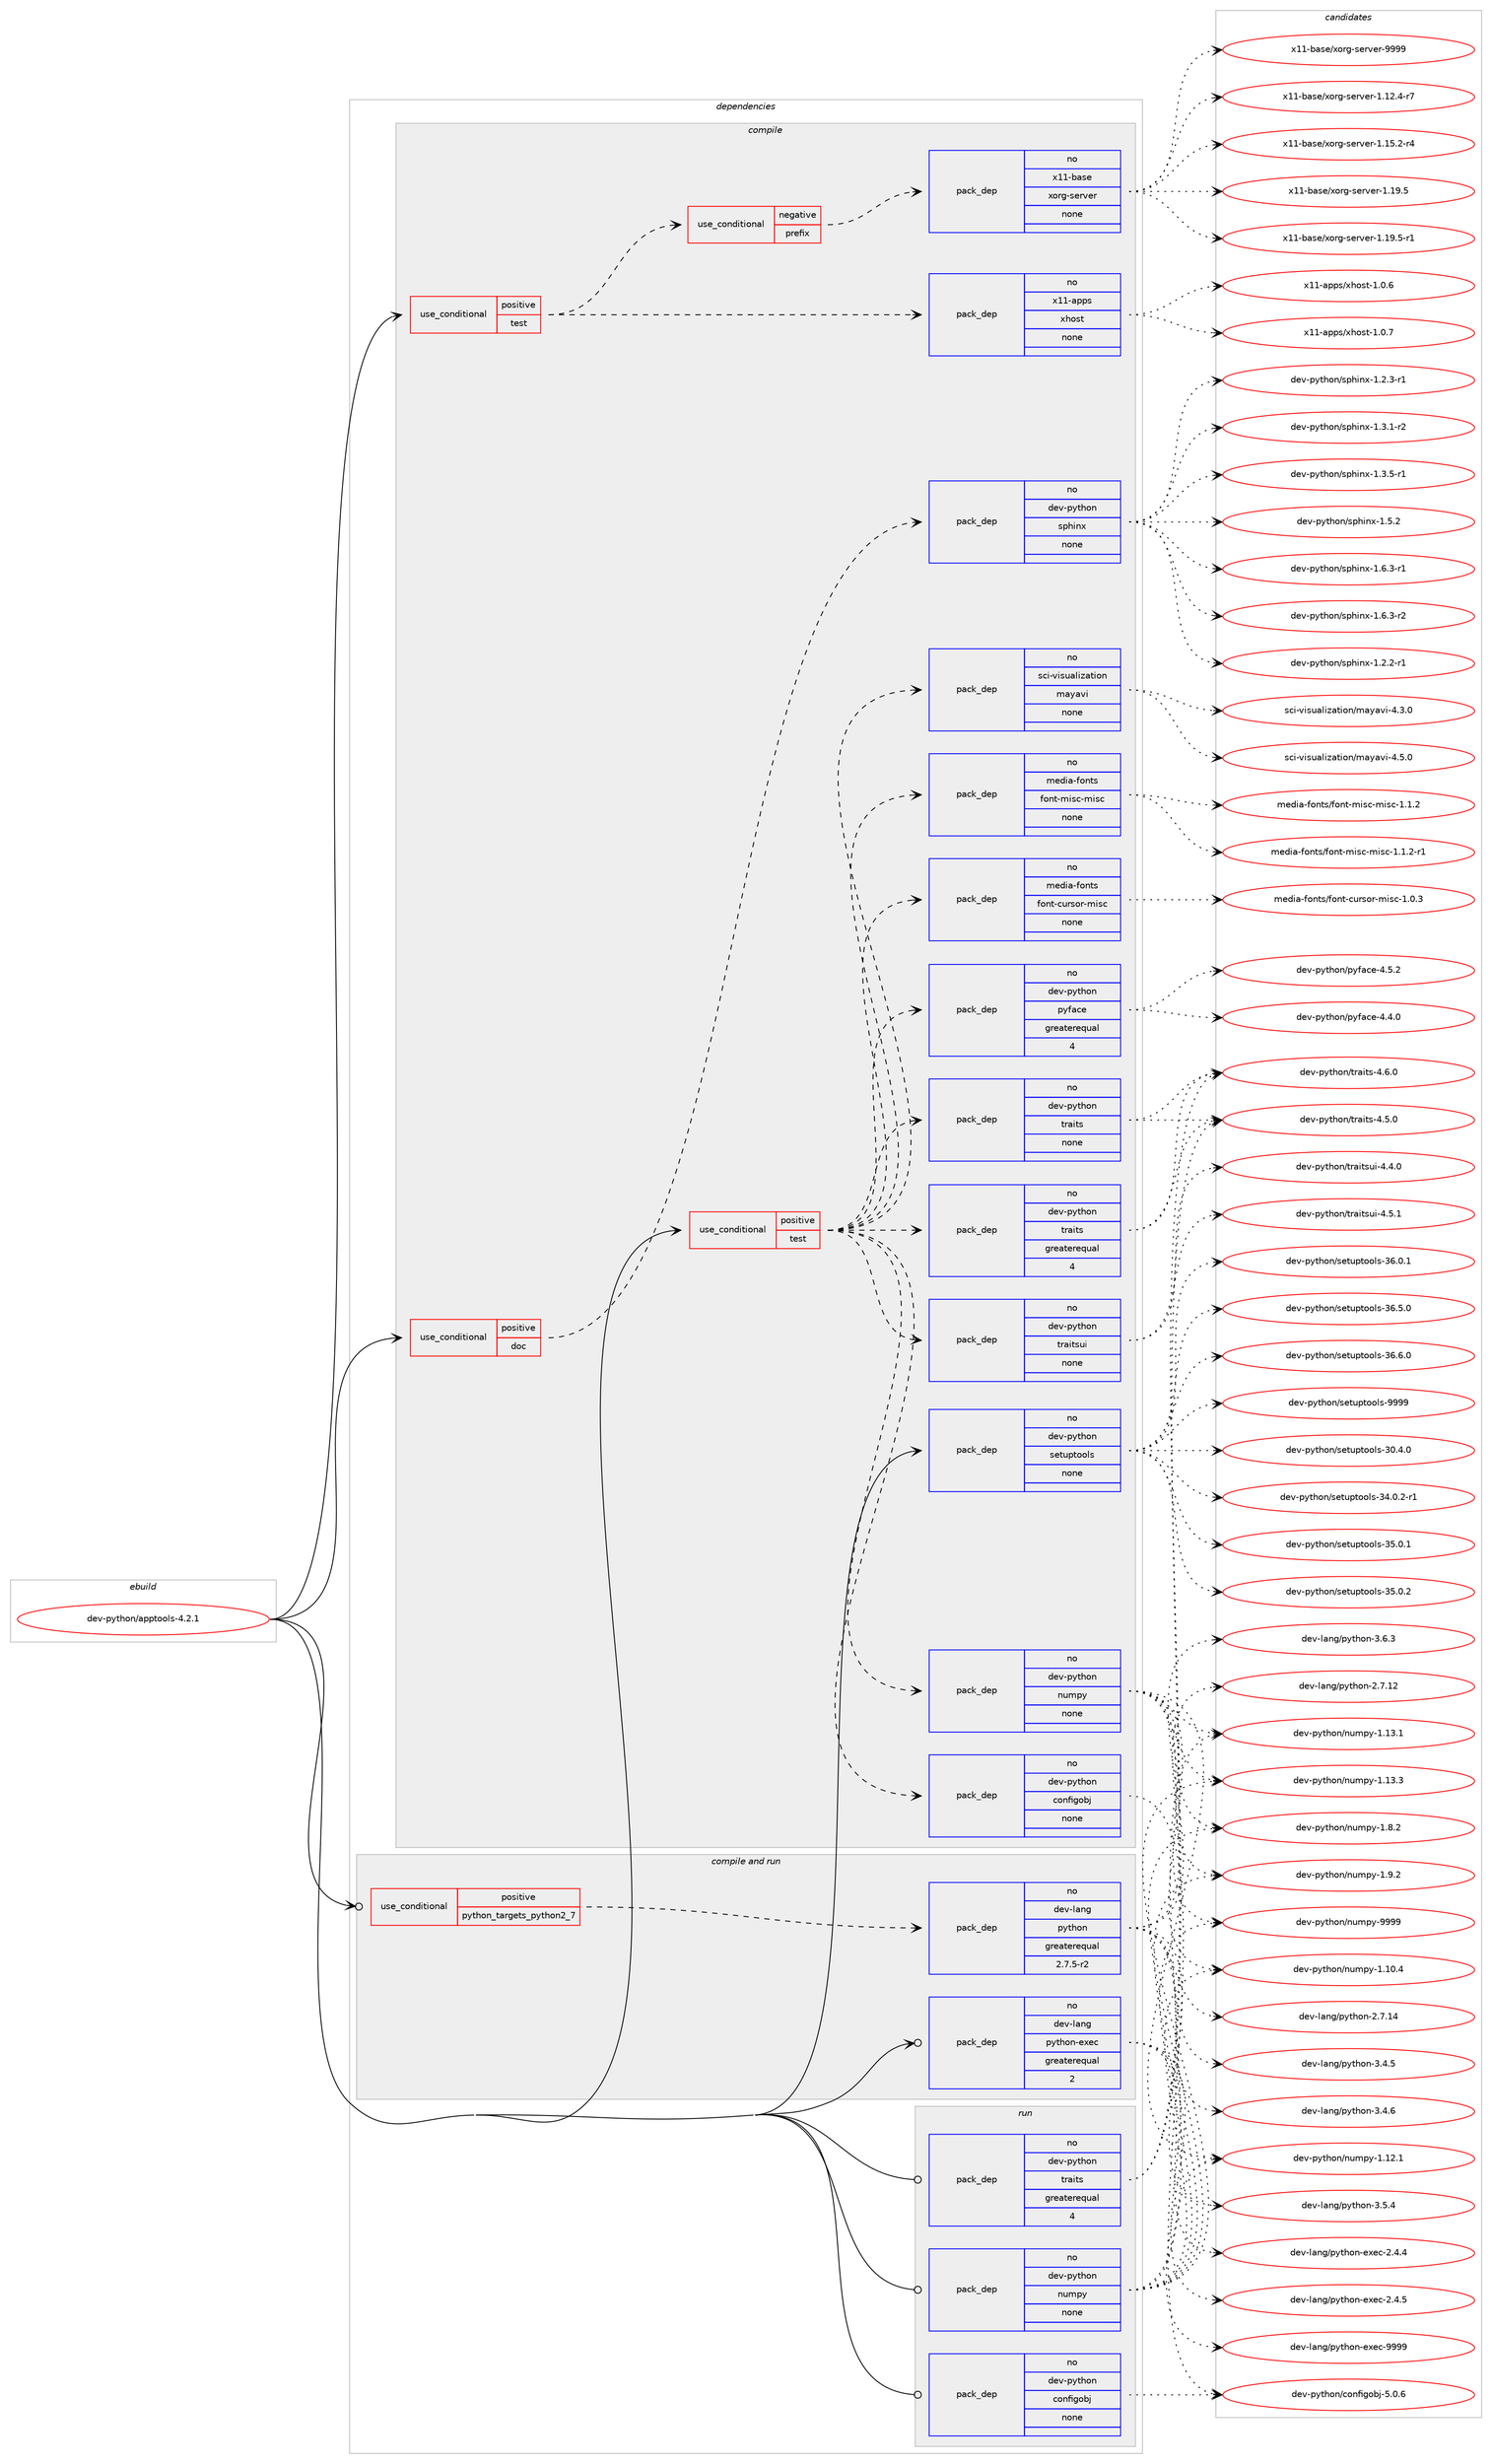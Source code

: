 digraph prolog {

# *************
# Graph options
# *************

newrank=true;
concentrate=true;
compound=true;
graph [rankdir=LR,fontname=Helvetica,fontsize=10,ranksep=1.5];#, ranksep=2.5, nodesep=0.2];
edge  [arrowhead=vee];
node  [fontname=Helvetica,fontsize=10];

# **********
# The ebuild
# **********

subgraph cluster_leftcol {
color=gray;
rank=same;
label=<<i>ebuild</i>>;
id [label="dev-python/apptools-4.2.1", color=red, width=4, href="../dev-python/apptools-4.2.1.svg"];
}

# ****************
# The dependencies
# ****************

subgraph cluster_midcol {
color=gray;
label=<<i>dependencies</i>>;
subgraph cluster_compile {
fillcolor="#eeeeee";
style=filled;
label=<<i>compile</i>>;
subgraph cond29433 {
dependency146399 [label=<<TABLE BORDER="0" CELLBORDER="1" CELLSPACING="0" CELLPADDING="4"><TR><TD ROWSPAN="3" CELLPADDING="10">use_conditional</TD></TR><TR><TD>positive</TD></TR><TR><TD>doc</TD></TR></TABLE>>, shape=none, color=red];
subgraph pack113149 {
dependency146400 [label=<<TABLE BORDER="0" CELLBORDER="1" CELLSPACING="0" CELLPADDING="4" WIDTH="220"><TR><TD ROWSPAN="6" CELLPADDING="30">pack_dep</TD></TR><TR><TD WIDTH="110">no</TD></TR><TR><TD>dev-python</TD></TR><TR><TD>sphinx</TD></TR><TR><TD>none</TD></TR><TR><TD></TD></TR></TABLE>>, shape=none, color=blue];
}
dependency146399:e -> dependency146400:w [weight=20,style="dashed",arrowhead="vee"];
}
id:e -> dependency146399:w [weight=20,style="solid",arrowhead="vee"];
subgraph cond29434 {
dependency146401 [label=<<TABLE BORDER="0" CELLBORDER="1" CELLSPACING="0" CELLPADDING="4"><TR><TD ROWSPAN="3" CELLPADDING="10">use_conditional</TD></TR><TR><TD>positive</TD></TR><TR><TD>test</TD></TR></TABLE>>, shape=none, color=red];
subgraph cond29435 {
dependency146402 [label=<<TABLE BORDER="0" CELLBORDER="1" CELLSPACING="0" CELLPADDING="4"><TR><TD ROWSPAN="3" CELLPADDING="10">use_conditional</TD></TR><TR><TD>negative</TD></TR><TR><TD>prefix</TD></TR></TABLE>>, shape=none, color=red];
subgraph pack113150 {
dependency146403 [label=<<TABLE BORDER="0" CELLBORDER="1" CELLSPACING="0" CELLPADDING="4" WIDTH="220"><TR><TD ROWSPAN="6" CELLPADDING="30">pack_dep</TD></TR><TR><TD WIDTH="110">no</TD></TR><TR><TD>x11-base</TD></TR><TR><TD>xorg-server</TD></TR><TR><TD>none</TD></TR><TR><TD></TD></TR></TABLE>>, shape=none, color=blue];
}
dependency146402:e -> dependency146403:w [weight=20,style="dashed",arrowhead="vee"];
}
dependency146401:e -> dependency146402:w [weight=20,style="dashed",arrowhead="vee"];
subgraph pack113151 {
dependency146404 [label=<<TABLE BORDER="0" CELLBORDER="1" CELLSPACING="0" CELLPADDING="4" WIDTH="220"><TR><TD ROWSPAN="6" CELLPADDING="30">pack_dep</TD></TR><TR><TD WIDTH="110">no</TD></TR><TR><TD>x11-apps</TD></TR><TR><TD>xhost</TD></TR><TR><TD>none</TD></TR><TR><TD></TD></TR></TABLE>>, shape=none, color=blue];
}
dependency146401:e -> dependency146404:w [weight=20,style="dashed",arrowhead="vee"];
}
id:e -> dependency146401:w [weight=20,style="solid",arrowhead="vee"];
subgraph cond29436 {
dependency146405 [label=<<TABLE BORDER="0" CELLBORDER="1" CELLSPACING="0" CELLPADDING="4"><TR><TD ROWSPAN="3" CELLPADDING="10">use_conditional</TD></TR><TR><TD>positive</TD></TR><TR><TD>test</TD></TR></TABLE>>, shape=none, color=red];
subgraph pack113152 {
dependency146406 [label=<<TABLE BORDER="0" CELLBORDER="1" CELLSPACING="0" CELLPADDING="4" WIDTH="220"><TR><TD ROWSPAN="6" CELLPADDING="30">pack_dep</TD></TR><TR><TD WIDTH="110">no</TD></TR><TR><TD>dev-python</TD></TR><TR><TD>configobj</TD></TR><TR><TD>none</TD></TR><TR><TD></TD></TR></TABLE>>, shape=none, color=blue];
}
dependency146405:e -> dependency146406:w [weight=20,style="dashed",arrowhead="vee"];
subgraph pack113153 {
dependency146407 [label=<<TABLE BORDER="0" CELLBORDER="1" CELLSPACING="0" CELLPADDING="4" WIDTH="220"><TR><TD ROWSPAN="6" CELLPADDING="30">pack_dep</TD></TR><TR><TD WIDTH="110">no</TD></TR><TR><TD>dev-python</TD></TR><TR><TD>numpy</TD></TR><TR><TD>none</TD></TR><TR><TD></TD></TR></TABLE>>, shape=none, color=blue];
}
dependency146405:e -> dependency146407:w [weight=20,style="dashed",arrowhead="vee"];
subgraph pack113154 {
dependency146408 [label=<<TABLE BORDER="0" CELLBORDER="1" CELLSPACING="0" CELLPADDING="4" WIDTH="220"><TR><TD ROWSPAN="6" CELLPADDING="30">pack_dep</TD></TR><TR><TD WIDTH="110">no</TD></TR><TR><TD>dev-python</TD></TR><TR><TD>traits</TD></TR><TR><TD>greaterequal</TD></TR><TR><TD>4</TD></TR></TABLE>>, shape=none, color=blue];
}
dependency146405:e -> dependency146408:w [weight=20,style="dashed",arrowhead="vee"];
subgraph pack113155 {
dependency146409 [label=<<TABLE BORDER="0" CELLBORDER="1" CELLSPACING="0" CELLPADDING="4" WIDTH="220"><TR><TD ROWSPAN="6" CELLPADDING="30">pack_dep</TD></TR><TR><TD WIDTH="110">no</TD></TR><TR><TD>dev-python</TD></TR><TR><TD>pyface</TD></TR><TR><TD>greaterequal</TD></TR><TR><TD>4</TD></TR></TABLE>>, shape=none, color=blue];
}
dependency146405:e -> dependency146409:w [weight=20,style="dashed",arrowhead="vee"];
subgraph pack113156 {
dependency146410 [label=<<TABLE BORDER="0" CELLBORDER="1" CELLSPACING="0" CELLPADDING="4" WIDTH="220"><TR><TD ROWSPAN="6" CELLPADDING="30">pack_dep</TD></TR><TR><TD WIDTH="110">no</TD></TR><TR><TD>media-fonts</TD></TR><TR><TD>font-cursor-misc</TD></TR><TR><TD>none</TD></TR><TR><TD></TD></TR></TABLE>>, shape=none, color=blue];
}
dependency146405:e -> dependency146410:w [weight=20,style="dashed",arrowhead="vee"];
subgraph pack113157 {
dependency146411 [label=<<TABLE BORDER="0" CELLBORDER="1" CELLSPACING="0" CELLPADDING="4" WIDTH="220"><TR><TD ROWSPAN="6" CELLPADDING="30">pack_dep</TD></TR><TR><TD WIDTH="110">no</TD></TR><TR><TD>media-fonts</TD></TR><TR><TD>font-misc-misc</TD></TR><TR><TD>none</TD></TR><TR><TD></TD></TR></TABLE>>, shape=none, color=blue];
}
dependency146405:e -> dependency146411:w [weight=20,style="dashed",arrowhead="vee"];
subgraph pack113158 {
dependency146412 [label=<<TABLE BORDER="0" CELLBORDER="1" CELLSPACING="0" CELLPADDING="4" WIDTH="220"><TR><TD ROWSPAN="6" CELLPADDING="30">pack_dep</TD></TR><TR><TD WIDTH="110">no</TD></TR><TR><TD>sci-visualization</TD></TR><TR><TD>mayavi</TD></TR><TR><TD>none</TD></TR><TR><TD></TD></TR></TABLE>>, shape=none, color=blue];
}
dependency146405:e -> dependency146412:w [weight=20,style="dashed",arrowhead="vee"];
subgraph pack113159 {
dependency146413 [label=<<TABLE BORDER="0" CELLBORDER="1" CELLSPACING="0" CELLPADDING="4" WIDTH="220"><TR><TD ROWSPAN="6" CELLPADDING="30">pack_dep</TD></TR><TR><TD WIDTH="110">no</TD></TR><TR><TD>dev-python</TD></TR><TR><TD>traits</TD></TR><TR><TD>none</TD></TR><TR><TD></TD></TR></TABLE>>, shape=none, color=blue];
}
dependency146405:e -> dependency146413:w [weight=20,style="dashed",arrowhead="vee"];
subgraph pack113160 {
dependency146414 [label=<<TABLE BORDER="0" CELLBORDER="1" CELLSPACING="0" CELLPADDING="4" WIDTH="220"><TR><TD ROWSPAN="6" CELLPADDING="30">pack_dep</TD></TR><TR><TD WIDTH="110">no</TD></TR><TR><TD>dev-python</TD></TR><TR><TD>traitsui</TD></TR><TR><TD>none</TD></TR><TR><TD></TD></TR></TABLE>>, shape=none, color=blue];
}
dependency146405:e -> dependency146414:w [weight=20,style="dashed",arrowhead="vee"];
}
id:e -> dependency146405:w [weight=20,style="solid",arrowhead="vee"];
subgraph pack113161 {
dependency146415 [label=<<TABLE BORDER="0" CELLBORDER="1" CELLSPACING="0" CELLPADDING="4" WIDTH="220"><TR><TD ROWSPAN="6" CELLPADDING="30">pack_dep</TD></TR><TR><TD WIDTH="110">no</TD></TR><TR><TD>dev-python</TD></TR><TR><TD>setuptools</TD></TR><TR><TD>none</TD></TR><TR><TD></TD></TR></TABLE>>, shape=none, color=blue];
}
id:e -> dependency146415:w [weight=20,style="solid",arrowhead="vee"];
}
subgraph cluster_compileandrun {
fillcolor="#eeeeee";
style=filled;
label=<<i>compile and run</i>>;
subgraph cond29437 {
dependency146416 [label=<<TABLE BORDER="0" CELLBORDER="1" CELLSPACING="0" CELLPADDING="4"><TR><TD ROWSPAN="3" CELLPADDING="10">use_conditional</TD></TR><TR><TD>positive</TD></TR><TR><TD>python_targets_python2_7</TD></TR></TABLE>>, shape=none, color=red];
subgraph pack113162 {
dependency146417 [label=<<TABLE BORDER="0" CELLBORDER="1" CELLSPACING="0" CELLPADDING="4" WIDTH="220"><TR><TD ROWSPAN="6" CELLPADDING="30">pack_dep</TD></TR><TR><TD WIDTH="110">no</TD></TR><TR><TD>dev-lang</TD></TR><TR><TD>python</TD></TR><TR><TD>greaterequal</TD></TR><TR><TD>2.7.5-r2</TD></TR></TABLE>>, shape=none, color=blue];
}
dependency146416:e -> dependency146417:w [weight=20,style="dashed",arrowhead="vee"];
}
id:e -> dependency146416:w [weight=20,style="solid",arrowhead="odotvee"];
subgraph pack113163 {
dependency146418 [label=<<TABLE BORDER="0" CELLBORDER="1" CELLSPACING="0" CELLPADDING="4" WIDTH="220"><TR><TD ROWSPAN="6" CELLPADDING="30">pack_dep</TD></TR><TR><TD WIDTH="110">no</TD></TR><TR><TD>dev-lang</TD></TR><TR><TD>python-exec</TD></TR><TR><TD>greaterequal</TD></TR><TR><TD>2</TD></TR></TABLE>>, shape=none, color=blue];
}
id:e -> dependency146418:w [weight=20,style="solid",arrowhead="odotvee"];
}
subgraph cluster_run {
fillcolor="#eeeeee";
style=filled;
label=<<i>run</i>>;
subgraph pack113164 {
dependency146419 [label=<<TABLE BORDER="0" CELLBORDER="1" CELLSPACING="0" CELLPADDING="4" WIDTH="220"><TR><TD ROWSPAN="6" CELLPADDING="30">pack_dep</TD></TR><TR><TD WIDTH="110">no</TD></TR><TR><TD>dev-python</TD></TR><TR><TD>configobj</TD></TR><TR><TD>none</TD></TR><TR><TD></TD></TR></TABLE>>, shape=none, color=blue];
}
id:e -> dependency146419:w [weight=20,style="solid",arrowhead="odot"];
subgraph pack113165 {
dependency146420 [label=<<TABLE BORDER="0" CELLBORDER="1" CELLSPACING="0" CELLPADDING="4" WIDTH="220"><TR><TD ROWSPAN="6" CELLPADDING="30">pack_dep</TD></TR><TR><TD WIDTH="110">no</TD></TR><TR><TD>dev-python</TD></TR><TR><TD>numpy</TD></TR><TR><TD>none</TD></TR><TR><TD></TD></TR></TABLE>>, shape=none, color=blue];
}
id:e -> dependency146420:w [weight=20,style="solid",arrowhead="odot"];
subgraph pack113166 {
dependency146421 [label=<<TABLE BORDER="0" CELLBORDER="1" CELLSPACING="0" CELLPADDING="4" WIDTH="220"><TR><TD ROWSPAN="6" CELLPADDING="30">pack_dep</TD></TR><TR><TD WIDTH="110">no</TD></TR><TR><TD>dev-python</TD></TR><TR><TD>traits</TD></TR><TR><TD>greaterequal</TD></TR><TR><TD>4</TD></TR></TABLE>>, shape=none, color=blue];
}
id:e -> dependency146421:w [weight=20,style="solid",arrowhead="odot"];
}
}

# **************
# The candidates
# **************

subgraph cluster_choices {
rank=same;
color=gray;
label=<<i>candidates</i>>;

subgraph choice113149 {
color=black;
nodesep=1;
choice10010111845112121116104111110471151121041051101204549465046504511449 [label="dev-python/sphinx-1.2.2-r1", color=red, width=4,href="../dev-python/sphinx-1.2.2-r1.svg"];
choice10010111845112121116104111110471151121041051101204549465046514511449 [label="dev-python/sphinx-1.2.3-r1", color=red, width=4,href="../dev-python/sphinx-1.2.3-r1.svg"];
choice10010111845112121116104111110471151121041051101204549465146494511450 [label="dev-python/sphinx-1.3.1-r2", color=red, width=4,href="../dev-python/sphinx-1.3.1-r2.svg"];
choice10010111845112121116104111110471151121041051101204549465146534511449 [label="dev-python/sphinx-1.3.5-r1", color=red, width=4,href="../dev-python/sphinx-1.3.5-r1.svg"];
choice1001011184511212111610411111047115112104105110120454946534650 [label="dev-python/sphinx-1.5.2", color=red, width=4,href="../dev-python/sphinx-1.5.2.svg"];
choice10010111845112121116104111110471151121041051101204549465446514511449 [label="dev-python/sphinx-1.6.3-r1", color=red, width=4,href="../dev-python/sphinx-1.6.3-r1.svg"];
choice10010111845112121116104111110471151121041051101204549465446514511450 [label="dev-python/sphinx-1.6.3-r2", color=red, width=4,href="../dev-python/sphinx-1.6.3-r2.svg"];
dependency146400:e -> choice10010111845112121116104111110471151121041051101204549465046504511449:w [style=dotted,weight="100"];
dependency146400:e -> choice10010111845112121116104111110471151121041051101204549465046514511449:w [style=dotted,weight="100"];
dependency146400:e -> choice10010111845112121116104111110471151121041051101204549465146494511450:w [style=dotted,weight="100"];
dependency146400:e -> choice10010111845112121116104111110471151121041051101204549465146534511449:w [style=dotted,weight="100"];
dependency146400:e -> choice1001011184511212111610411111047115112104105110120454946534650:w [style=dotted,weight="100"];
dependency146400:e -> choice10010111845112121116104111110471151121041051101204549465446514511449:w [style=dotted,weight="100"];
dependency146400:e -> choice10010111845112121116104111110471151121041051101204549465446514511450:w [style=dotted,weight="100"];
}
subgraph choice113150 {
color=black;
nodesep=1;
choice12049494598971151014712011111410345115101114118101114454946495046524511455 [label="x11-base/xorg-server-1.12.4-r7", color=red, width=4,href="../x11-base/xorg-server-1.12.4-r7.svg"];
choice12049494598971151014712011111410345115101114118101114454946495346504511452 [label="x11-base/xorg-server-1.15.2-r4", color=red, width=4,href="../x11-base/xorg-server-1.15.2-r4.svg"];
choice1204949459897115101471201111141034511510111411810111445494649574653 [label="x11-base/xorg-server-1.19.5", color=red, width=4,href="../x11-base/xorg-server-1.19.5.svg"];
choice12049494598971151014712011111410345115101114118101114454946495746534511449 [label="x11-base/xorg-server-1.19.5-r1", color=red, width=4,href="../x11-base/xorg-server-1.19.5-r1.svg"];
choice120494945989711510147120111114103451151011141181011144557575757 [label="x11-base/xorg-server-9999", color=red, width=4,href="../x11-base/xorg-server-9999.svg"];
dependency146403:e -> choice12049494598971151014712011111410345115101114118101114454946495046524511455:w [style=dotted,weight="100"];
dependency146403:e -> choice12049494598971151014712011111410345115101114118101114454946495346504511452:w [style=dotted,weight="100"];
dependency146403:e -> choice1204949459897115101471201111141034511510111411810111445494649574653:w [style=dotted,weight="100"];
dependency146403:e -> choice12049494598971151014712011111410345115101114118101114454946495746534511449:w [style=dotted,weight="100"];
dependency146403:e -> choice120494945989711510147120111114103451151011141181011144557575757:w [style=dotted,weight="100"];
}
subgraph choice113151 {
color=black;
nodesep=1;
choice1204949459711211211547120104111115116454946484654 [label="x11-apps/xhost-1.0.6", color=red, width=4,href="../x11-apps/xhost-1.0.6.svg"];
choice1204949459711211211547120104111115116454946484655 [label="x11-apps/xhost-1.0.7", color=red, width=4,href="../x11-apps/xhost-1.0.7.svg"];
dependency146404:e -> choice1204949459711211211547120104111115116454946484654:w [style=dotted,weight="100"];
dependency146404:e -> choice1204949459711211211547120104111115116454946484655:w [style=dotted,weight="100"];
}
subgraph choice113152 {
color=black;
nodesep=1;
choice10010111845112121116104111110479911111010210510311198106455346484654 [label="dev-python/configobj-5.0.6", color=red, width=4,href="../dev-python/configobj-5.0.6.svg"];
dependency146406:e -> choice10010111845112121116104111110479911111010210510311198106455346484654:w [style=dotted,weight="100"];
}
subgraph choice113153 {
color=black;
nodesep=1;
choice100101118451121211161041111104711011710911212145494649484652 [label="dev-python/numpy-1.10.4", color=red, width=4,href="../dev-python/numpy-1.10.4.svg"];
choice100101118451121211161041111104711011710911212145494649504649 [label="dev-python/numpy-1.12.1", color=red, width=4,href="../dev-python/numpy-1.12.1.svg"];
choice100101118451121211161041111104711011710911212145494649514649 [label="dev-python/numpy-1.13.1", color=red, width=4,href="../dev-python/numpy-1.13.1.svg"];
choice100101118451121211161041111104711011710911212145494649514651 [label="dev-python/numpy-1.13.3", color=red, width=4,href="../dev-python/numpy-1.13.3.svg"];
choice1001011184511212111610411111047110117109112121454946564650 [label="dev-python/numpy-1.8.2", color=red, width=4,href="../dev-python/numpy-1.8.2.svg"];
choice1001011184511212111610411111047110117109112121454946574650 [label="dev-python/numpy-1.9.2", color=red, width=4,href="../dev-python/numpy-1.9.2.svg"];
choice10010111845112121116104111110471101171091121214557575757 [label="dev-python/numpy-9999", color=red, width=4,href="../dev-python/numpy-9999.svg"];
dependency146407:e -> choice100101118451121211161041111104711011710911212145494649484652:w [style=dotted,weight="100"];
dependency146407:e -> choice100101118451121211161041111104711011710911212145494649504649:w [style=dotted,weight="100"];
dependency146407:e -> choice100101118451121211161041111104711011710911212145494649514649:w [style=dotted,weight="100"];
dependency146407:e -> choice100101118451121211161041111104711011710911212145494649514651:w [style=dotted,weight="100"];
dependency146407:e -> choice1001011184511212111610411111047110117109112121454946564650:w [style=dotted,weight="100"];
dependency146407:e -> choice1001011184511212111610411111047110117109112121454946574650:w [style=dotted,weight="100"];
dependency146407:e -> choice10010111845112121116104111110471101171091121214557575757:w [style=dotted,weight="100"];
}
subgraph choice113154 {
color=black;
nodesep=1;
choice100101118451121211161041111104711611497105116115455246534648 [label="dev-python/traits-4.5.0", color=red, width=4,href="../dev-python/traits-4.5.0.svg"];
choice100101118451121211161041111104711611497105116115455246544648 [label="dev-python/traits-4.6.0", color=red, width=4,href="../dev-python/traits-4.6.0.svg"];
dependency146408:e -> choice100101118451121211161041111104711611497105116115455246534648:w [style=dotted,weight="100"];
dependency146408:e -> choice100101118451121211161041111104711611497105116115455246544648:w [style=dotted,weight="100"];
}
subgraph choice113155 {
color=black;
nodesep=1;
choice10010111845112121116104111110471121211029799101455246524648 [label="dev-python/pyface-4.4.0", color=red, width=4,href="../dev-python/pyface-4.4.0.svg"];
choice10010111845112121116104111110471121211029799101455246534650 [label="dev-python/pyface-4.5.2", color=red, width=4,href="../dev-python/pyface-4.5.2.svg"];
dependency146409:e -> choice10010111845112121116104111110471121211029799101455246524648:w [style=dotted,weight="100"];
dependency146409:e -> choice10010111845112121116104111110471121211029799101455246534650:w [style=dotted,weight="100"];
}
subgraph choice113156 {
color=black;
nodesep=1;
choice10910110010597451021111101161154710211111011645991171141151111144510910511599454946484651 [label="media-fonts/font-cursor-misc-1.0.3", color=red, width=4,href="../media-fonts/font-cursor-misc-1.0.3.svg"];
dependency146410:e -> choice10910110010597451021111101161154710211111011645991171141151111144510910511599454946484651:w [style=dotted,weight="100"];
}
subgraph choice113157 {
color=black;
nodesep=1;
choice10910110010597451021111101161154710211111011645109105115994510910511599454946494650 [label="media-fonts/font-misc-misc-1.1.2", color=red, width=4,href="../media-fonts/font-misc-misc-1.1.2.svg"];
choice109101100105974510211111011611547102111110116451091051159945109105115994549464946504511449 [label="media-fonts/font-misc-misc-1.1.2-r1", color=red, width=4,href="../media-fonts/font-misc-misc-1.1.2-r1.svg"];
dependency146411:e -> choice10910110010597451021111101161154710211111011645109105115994510910511599454946494650:w [style=dotted,weight="100"];
dependency146411:e -> choice109101100105974510211111011611547102111110116451091051159945109105115994549464946504511449:w [style=dotted,weight="100"];
}
subgraph choice113158 {
color=black;
nodesep=1;
choice11599105451181051151179710810512297116105111110471099712197118105455246514648 [label="sci-visualization/mayavi-4.3.0", color=red, width=4,href="../sci-visualization/mayavi-4.3.0.svg"];
choice11599105451181051151179710810512297116105111110471099712197118105455246534648 [label="sci-visualization/mayavi-4.5.0", color=red, width=4,href="../sci-visualization/mayavi-4.5.0.svg"];
dependency146412:e -> choice11599105451181051151179710810512297116105111110471099712197118105455246514648:w [style=dotted,weight="100"];
dependency146412:e -> choice11599105451181051151179710810512297116105111110471099712197118105455246534648:w [style=dotted,weight="100"];
}
subgraph choice113159 {
color=black;
nodesep=1;
choice100101118451121211161041111104711611497105116115455246534648 [label="dev-python/traits-4.5.0", color=red, width=4,href="../dev-python/traits-4.5.0.svg"];
choice100101118451121211161041111104711611497105116115455246544648 [label="dev-python/traits-4.6.0", color=red, width=4,href="../dev-python/traits-4.6.0.svg"];
dependency146413:e -> choice100101118451121211161041111104711611497105116115455246534648:w [style=dotted,weight="100"];
dependency146413:e -> choice100101118451121211161041111104711611497105116115455246544648:w [style=dotted,weight="100"];
}
subgraph choice113160 {
color=black;
nodesep=1;
choice100101118451121211161041111104711611497105116115117105455246524648 [label="dev-python/traitsui-4.4.0", color=red, width=4,href="../dev-python/traitsui-4.4.0.svg"];
choice100101118451121211161041111104711611497105116115117105455246534649 [label="dev-python/traitsui-4.5.1", color=red, width=4,href="../dev-python/traitsui-4.5.1.svg"];
dependency146414:e -> choice100101118451121211161041111104711611497105116115117105455246524648:w [style=dotted,weight="100"];
dependency146414:e -> choice100101118451121211161041111104711611497105116115117105455246534649:w [style=dotted,weight="100"];
}
subgraph choice113161 {
color=black;
nodesep=1;
choice100101118451121211161041111104711510111611711211611111110811545514846524648 [label="dev-python/setuptools-30.4.0", color=red, width=4,href="../dev-python/setuptools-30.4.0.svg"];
choice1001011184511212111610411111047115101116117112116111111108115455152464846504511449 [label="dev-python/setuptools-34.0.2-r1", color=red, width=4,href="../dev-python/setuptools-34.0.2-r1.svg"];
choice100101118451121211161041111104711510111611711211611111110811545515346484649 [label="dev-python/setuptools-35.0.1", color=red, width=4,href="../dev-python/setuptools-35.0.1.svg"];
choice100101118451121211161041111104711510111611711211611111110811545515346484650 [label="dev-python/setuptools-35.0.2", color=red, width=4,href="../dev-python/setuptools-35.0.2.svg"];
choice100101118451121211161041111104711510111611711211611111110811545515446484649 [label="dev-python/setuptools-36.0.1", color=red, width=4,href="../dev-python/setuptools-36.0.1.svg"];
choice100101118451121211161041111104711510111611711211611111110811545515446534648 [label="dev-python/setuptools-36.5.0", color=red, width=4,href="../dev-python/setuptools-36.5.0.svg"];
choice100101118451121211161041111104711510111611711211611111110811545515446544648 [label="dev-python/setuptools-36.6.0", color=red, width=4,href="../dev-python/setuptools-36.6.0.svg"];
choice10010111845112121116104111110471151011161171121161111111081154557575757 [label="dev-python/setuptools-9999", color=red, width=4,href="../dev-python/setuptools-9999.svg"];
dependency146415:e -> choice100101118451121211161041111104711510111611711211611111110811545514846524648:w [style=dotted,weight="100"];
dependency146415:e -> choice1001011184511212111610411111047115101116117112116111111108115455152464846504511449:w [style=dotted,weight="100"];
dependency146415:e -> choice100101118451121211161041111104711510111611711211611111110811545515346484649:w [style=dotted,weight="100"];
dependency146415:e -> choice100101118451121211161041111104711510111611711211611111110811545515346484650:w [style=dotted,weight="100"];
dependency146415:e -> choice100101118451121211161041111104711510111611711211611111110811545515446484649:w [style=dotted,weight="100"];
dependency146415:e -> choice100101118451121211161041111104711510111611711211611111110811545515446534648:w [style=dotted,weight="100"];
dependency146415:e -> choice100101118451121211161041111104711510111611711211611111110811545515446544648:w [style=dotted,weight="100"];
dependency146415:e -> choice10010111845112121116104111110471151011161171121161111111081154557575757:w [style=dotted,weight="100"];
}
subgraph choice113162 {
color=black;
nodesep=1;
choice10010111845108971101034711212111610411111045504655464950 [label="dev-lang/python-2.7.12", color=red, width=4,href="../dev-lang/python-2.7.12.svg"];
choice10010111845108971101034711212111610411111045504655464952 [label="dev-lang/python-2.7.14", color=red, width=4,href="../dev-lang/python-2.7.14.svg"];
choice100101118451089711010347112121116104111110455146524653 [label="dev-lang/python-3.4.5", color=red, width=4,href="../dev-lang/python-3.4.5.svg"];
choice100101118451089711010347112121116104111110455146524654 [label="dev-lang/python-3.4.6", color=red, width=4,href="../dev-lang/python-3.4.6.svg"];
choice100101118451089711010347112121116104111110455146534652 [label="dev-lang/python-3.5.4", color=red, width=4,href="../dev-lang/python-3.5.4.svg"];
choice100101118451089711010347112121116104111110455146544651 [label="dev-lang/python-3.6.3", color=red, width=4,href="../dev-lang/python-3.6.3.svg"];
dependency146417:e -> choice10010111845108971101034711212111610411111045504655464950:w [style=dotted,weight="100"];
dependency146417:e -> choice10010111845108971101034711212111610411111045504655464952:w [style=dotted,weight="100"];
dependency146417:e -> choice100101118451089711010347112121116104111110455146524653:w [style=dotted,weight="100"];
dependency146417:e -> choice100101118451089711010347112121116104111110455146524654:w [style=dotted,weight="100"];
dependency146417:e -> choice100101118451089711010347112121116104111110455146534652:w [style=dotted,weight="100"];
dependency146417:e -> choice100101118451089711010347112121116104111110455146544651:w [style=dotted,weight="100"];
}
subgraph choice113163 {
color=black;
nodesep=1;
choice1001011184510897110103471121211161041111104510112010199455046524652 [label="dev-lang/python-exec-2.4.4", color=red, width=4,href="../dev-lang/python-exec-2.4.4.svg"];
choice1001011184510897110103471121211161041111104510112010199455046524653 [label="dev-lang/python-exec-2.4.5", color=red, width=4,href="../dev-lang/python-exec-2.4.5.svg"];
choice10010111845108971101034711212111610411111045101120101994557575757 [label="dev-lang/python-exec-9999", color=red, width=4,href="../dev-lang/python-exec-9999.svg"];
dependency146418:e -> choice1001011184510897110103471121211161041111104510112010199455046524652:w [style=dotted,weight="100"];
dependency146418:e -> choice1001011184510897110103471121211161041111104510112010199455046524653:w [style=dotted,weight="100"];
dependency146418:e -> choice10010111845108971101034711212111610411111045101120101994557575757:w [style=dotted,weight="100"];
}
subgraph choice113164 {
color=black;
nodesep=1;
choice10010111845112121116104111110479911111010210510311198106455346484654 [label="dev-python/configobj-5.0.6", color=red, width=4,href="../dev-python/configobj-5.0.6.svg"];
dependency146419:e -> choice10010111845112121116104111110479911111010210510311198106455346484654:w [style=dotted,weight="100"];
}
subgraph choice113165 {
color=black;
nodesep=1;
choice100101118451121211161041111104711011710911212145494649484652 [label="dev-python/numpy-1.10.4", color=red, width=4,href="../dev-python/numpy-1.10.4.svg"];
choice100101118451121211161041111104711011710911212145494649504649 [label="dev-python/numpy-1.12.1", color=red, width=4,href="../dev-python/numpy-1.12.1.svg"];
choice100101118451121211161041111104711011710911212145494649514649 [label="dev-python/numpy-1.13.1", color=red, width=4,href="../dev-python/numpy-1.13.1.svg"];
choice100101118451121211161041111104711011710911212145494649514651 [label="dev-python/numpy-1.13.3", color=red, width=4,href="../dev-python/numpy-1.13.3.svg"];
choice1001011184511212111610411111047110117109112121454946564650 [label="dev-python/numpy-1.8.2", color=red, width=4,href="../dev-python/numpy-1.8.2.svg"];
choice1001011184511212111610411111047110117109112121454946574650 [label="dev-python/numpy-1.9.2", color=red, width=4,href="../dev-python/numpy-1.9.2.svg"];
choice10010111845112121116104111110471101171091121214557575757 [label="dev-python/numpy-9999", color=red, width=4,href="../dev-python/numpy-9999.svg"];
dependency146420:e -> choice100101118451121211161041111104711011710911212145494649484652:w [style=dotted,weight="100"];
dependency146420:e -> choice100101118451121211161041111104711011710911212145494649504649:w [style=dotted,weight="100"];
dependency146420:e -> choice100101118451121211161041111104711011710911212145494649514649:w [style=dotted,weight="100"];
dependency146420:e -> choice100101118451121211161041111104711011710911212145494649514651:w [style=dotted,weight="100"];
dependency146420:e -> choice1001011184511212111610411111047110117109112121454946564650:w [style=dotted,weight="100"];
dependency146420:e -> choice1001011184511212111610411111047110117109112121454946574650:w [style=dotted,weight="100"];
dependency146420:e -> choice10010111845112121116104111110471101171091121214557575757:w [style=dotted,weight="100"];
}
subgraph choice113166 {
color=black;
nodesep=1;
choice100101118451121211161041111104711611497105116115455246534648 [label="dev-python/traits-4.5.0", color=red, width=4,href="../dev-python/traits-4.5.0.svg"];
choice100101118451121211161041111104711611497105116115455246544648 [label="dev-python/traits-4.6.0", color=red, width=4,href="../dev-python/traits-4.6.0.svg"];
dependency146421:e -> choice100101118451121211161041111104711611497105116115455246534648:w [style=dotted,weight="100"];
dependency146421:e -> choice100101118451121211161041111104711611497105116115455246544648:w [style=dotted,weight="100"];
}
}

}
